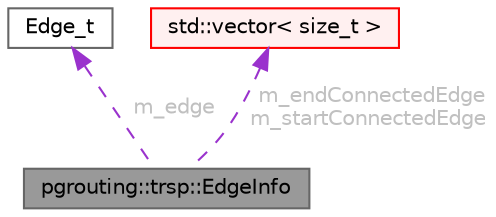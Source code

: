 digraph "pgrouting::trsp::EdgeInfo"
{
 // LATEX_PDF_SIZE
  bgcolor="transparent";
  edge [fontname=Helvetica,fontsize=10,labelfontname=Helvetica,labelfontsize=10];
  node [fontname=Helvetica,fontsize=10,shape=box,height=0.2,width=0.4];
  Node1 [id="Node000001",label="pgrouting::trsp::EdgeInfo",height=0.2,width=0.4,color="gray40", fillcolor="grey60", style="filled", fontcolor="black",tooltip=" "];
  Node2 -> Node1 [id="edge1_Node000001_Node000002",dir="back",color="darkorchid3",style="dashed",tooltip=" ",label=" m_edge",fontcolor="grey" ];
  Node2 [id="Node000002",label="Edge_t",height=0.2,width=0.4,color="gray40", fillcolor="white", style="filled",URL="$structEdge__t.html",tooltip=" "];
  Node3 -> Node1 [id="edge2_Node000001_Node000003",dir="back",color="darkorchid3",style="dashed",tooltip=" ",label=" m_endConnectedEdge\nm_startConnectedEdge",fontcolor="grey" ];
  Node3 [id="Node000003",label="std::vector\< size_t \>",height=0.2,width=0.4,color="red", fillcolor="#FFF0F0", style="filled",tooltip=" "];
}
